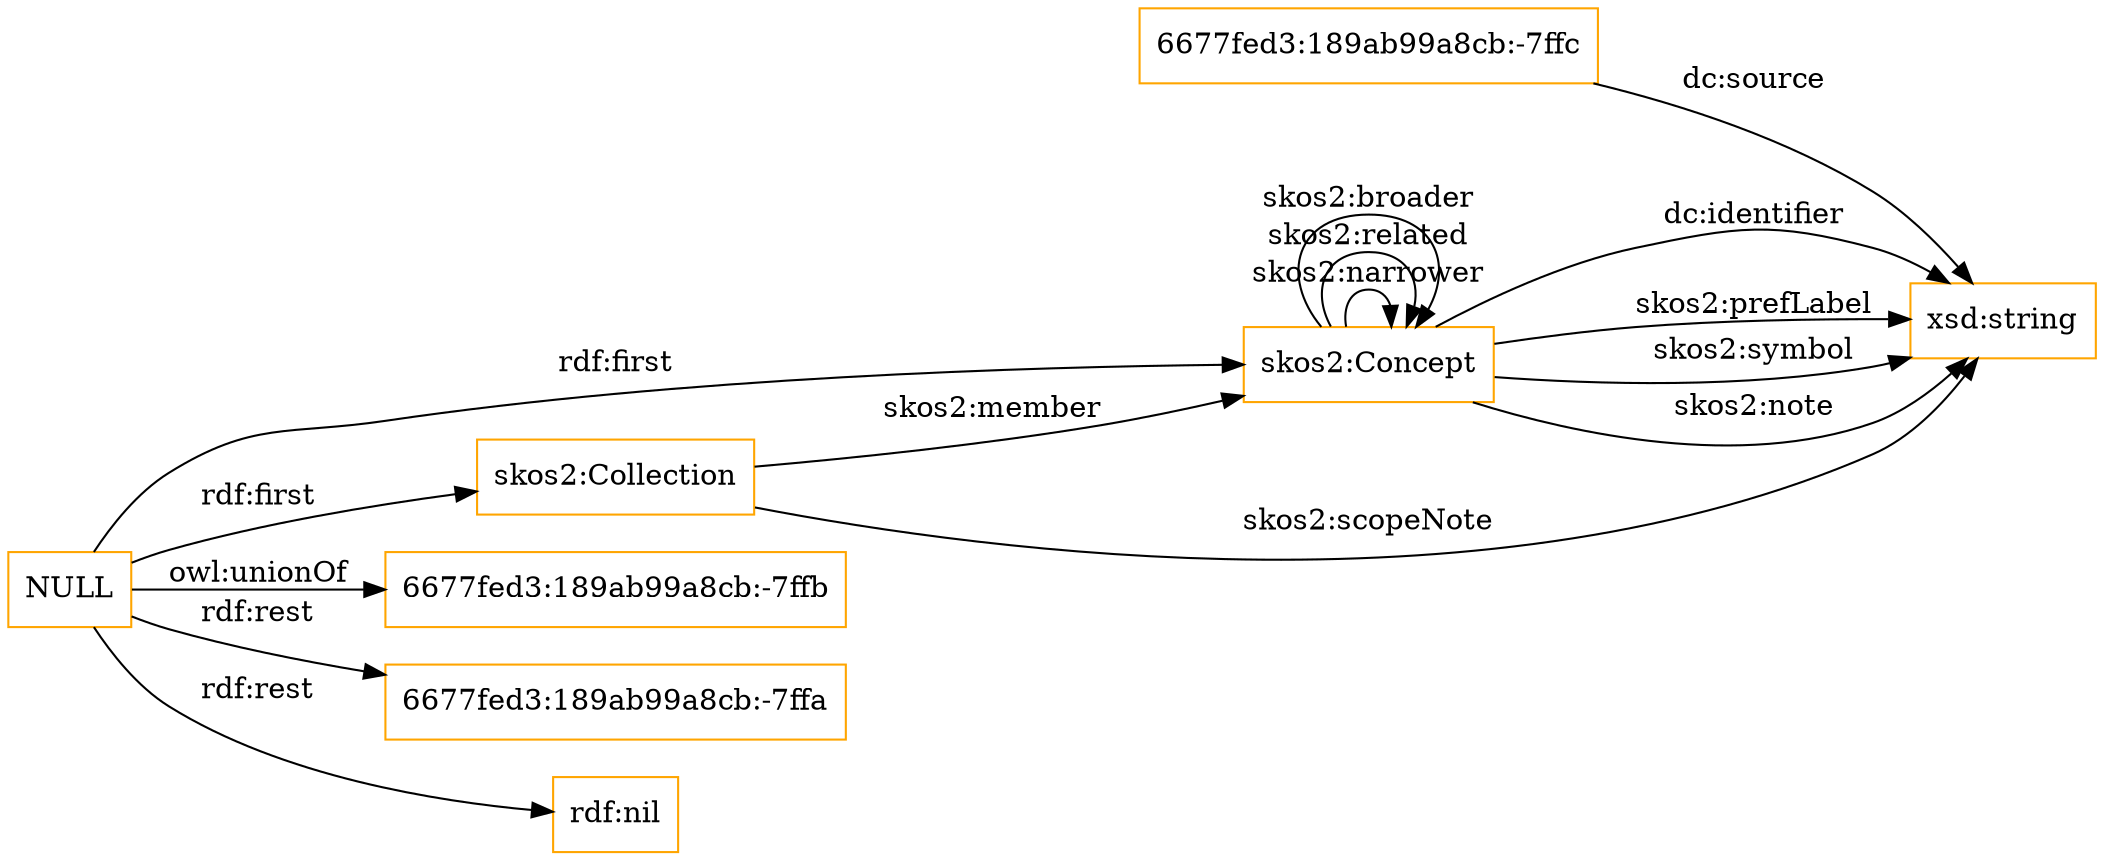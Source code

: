 digraph ar2dtool_diagram { 
rankdir=LR;
size="1501"
node [shape = rectangle, color="orange"]; "6677fed3:189ab99a8cb:-7ffc" "skos2:Concept" "skos2:Collection" ; /*classes style*/
	"NULL" -> "6677fed3:189ab99a8cb:-7ffb" [ label = "owl:unionOf" ];
	"NULL" -> "6677fed3:189ab99a8cb:-7ffa" [ label = "rdf:rest" ];
	"NULL" -> "skos2:Collection" [ label = "rdf:first" ];
	"NULL" -> "rdf:nil" [ label = "rdf:rest" ];
	"NULL" -> "skos2:Concept" [ label = "rdf:first" ];
	"skos2:Concept" -> "xsd:string" [ label = "dc:identifier" ];
	"skos2:Concept" -> "xsd:string" [ label = "skos2:prefLabel" ];
	"skos2:Concept" -> "skos2:Concept" [ label = "skos2:narrower" ];
	"skos2:Concept" -> "xsd:string" [ label = "skos2:symbol" ];
	"skos2:Concept" -> "xsd:string" [ label = "skos2:note" ];
	"skos2:Concept" -> "skos2:Concept" [ label = "skos2:related" ];
	"skos2:Collection" -> "skos2:Concept" [ label = "skos2:member" ];
	"skos2:Collection" -> "xsd:string" [ label = "skos2:scopeNote" ];
	"skos2:Concept" -> "skos2:Concept" [ label = "skos2:broader" ];
	"6677fed3:189ab99a8cb:-7ffc" -> "xsd:string" [ label = "dc:source" ];

}
